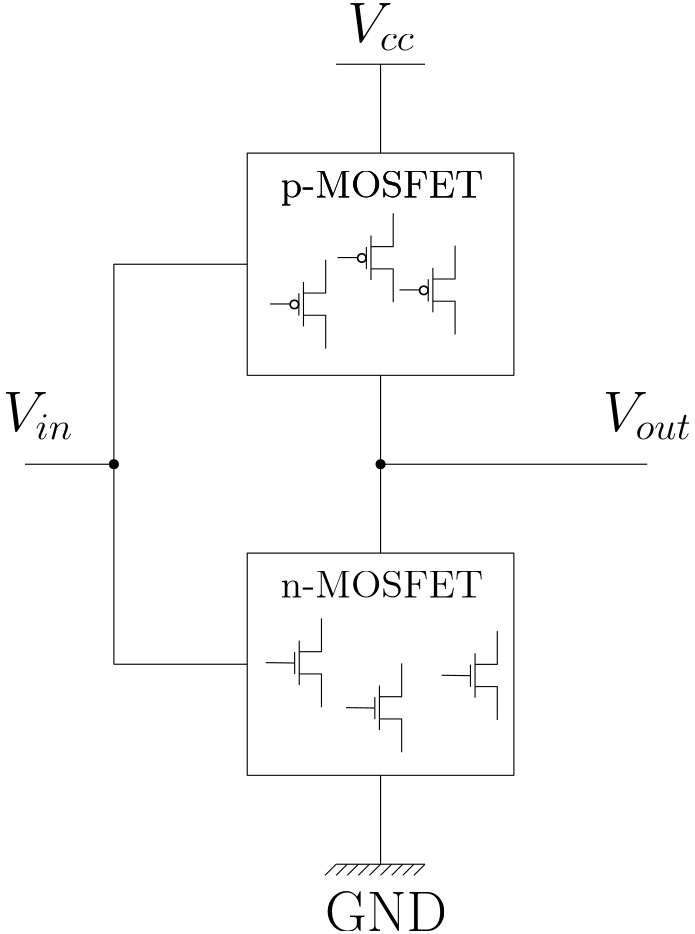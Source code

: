 <?xml version="1.0"?>
<!DOCTYPE ipe SYSTEM "ipe.dtd">
<ipe version="70107" creator="Ipe 7.1.8">
<info created="D:20150812110558" modified="D:20150812110558"/>
<ipestyle name="basic">
<symbol name="arrow/arc(spx)">
<path stroke="sym-stroke" fill="sym-stroke" pen="sym-pen">
0 0 m
-1 0.333 l
-1 -0.333 l
h
</path>
</symbol>
<symbol name="arrow/farc(spx)">
<path stroke="sym-stroke" fill="white" pen="sym-pen">
0 0 m
-1 0.333 l
-1 -0.333 l
h
</path>
</symbol>
<symbol name="arrow/ptarc(spx)">
<path stroke="sym-stroke" fill="sym-stroke" pen="sym-pen">
0 0 m
-1 0.333 l
-0.8 0 l
-1 -0.333 l
h
</path>
</symbol>
<symbol name="arrow/fptarc(spx)">
<path stroke="sym-stroke" fill="white" pen="sym-pen">
0 0 m
-1 0.333 l
-0.8 0 l
-1 -0.333 l
h
</path>
</symbol>
<symbol name="mark/circle(sx)" transformations="translations">
<path fill="sym-stroke">
0.6 0 0 0.6 0 0 e
0.4 0 0 0.4 0 0 e
</path>
</symbol>
<symbol name="mark/disk(sx)" transformations="translations">
<path fill="sym-stroke">
0.6 0 0 0.6 0 0 e
</path>
</symbol>
<symbol name="mark/fdisk(sfx)" transformations="translations">
<group>
<path fill="sym-fill">
0.5 0 0 0.5 0 0 e
</path>
<path fill="sym-stroke" fillrule="eofill">
0.6 0 0 0.6 0 0 e
0.4 0 0 0.4 0 0 e
</path>
</group>
</symbol>
<symbol name="mark/box(sx)" transformations="translations">
<path fill="sym-stroke" fillrule="eofill">
-0.6 -0.6 m
0.6 -0.6 l
0.6 0.6 l
-0.6 0.6 l
h
-0.4 -0.4 m
0.4 -0.4 l
0.4 0.4 l
-0.4 0.4 l
h
</path>
</symbol>
<symbol name="mark/square(sx)" transformations="translations">
<path fill="sym-stroke">
-0.6 -0.6 m
0.6 -0.6 l
0.6 0.6 l
-0.6 0.6 l
h
</path>
</symbol>
<symbol name="mark/fsquare(sfx)" transformations="translations">
<group>
<path fill="sym-fill">
-0.5 -0.5 m
0.5 -0.5 l
0.5 0.5 l
-0.5 0.5 l
h
</path>
<path fill="sym-stroke" fillrule="eofill">
-0.6 -0.6 m
0.6 -0.6 l
0.6 0.6 l
-0.6 0.6 l
h
-0.4 -0.4 m
0.4 -0.4 l
0.4 0.4 l
-0.4 0.4 l
h
</path>
</group>
</symbol>
<symbol name="mark/cross(sx)" transformations="translations">
<group>
<path fill="sym-stroke">
-0.43 -0.57 m
0.57 0.43 l
0.43 0.57 l
-0.57 -0.43 l
h
</path>
<path fill="sym-stroke">
-0.43 0.57 m
0.57 -0.43 l
0.43 -0.57 l
-0.57 0.43 l
h
</path>
</group>
</symbol>
<symbol name="arrow/fnormal(spx)">
<path stroke="sym-stroke" fill="white" pen="sym-pen">
0 0 m
-1 0.333 l
-1 -0.333 l
h
</path>
</symbol>
<symbol name="arrow/pointed(spx)">
<path stroke="sym-stroke" fill="sym-stroke" pen="sym-pen">
0 0 m
-1 0.333 l
-0.8 0 l
-1 -0.333 l
h
</path>
</symbol>
<symbol name="arrow/fpointed(spx)">
<path stroke="sym-stroke" fill="white" pen="sym-pen">
0 0 m
-1 0.333 l
-0.8 0 l
-1 -0.333 l
h
</path>
</symbol>
<symbol name="arrow/linear(spx)">
<path stroke="sym-stroke" pen="sym-pen">
-1 0.333 m
0 0 l
-1 -0.333 l
</path>
</symbol>
<symbol name="arrow/fdouble(spx)">
<path stroke="sym-stroke" fill="white" pen="sym-pen">
0 0 m
-1 0.333 l
-1 -0.333 l
h
-1 0 m
-2 0.333 l
-2 -0.333 l
h
</path>
</symbol>
<symbol name="arrow/double(spx)">
<path stroke="sym-stroke" fill="sym-stroke" pen="sym-pen">
0 0 m
-1 0.333 l
-1 -0.333 l
h
-1 0 m
-2 0.333 l
-2 -0.333 l
h
</path>
</symbol>
<pen name="heavier" value="0.8"/>
<pen name="fat" value="1.2"/>
<pen name="ultrafat" value="2"/>
<symbolsize name="large" value="5"/>
<symbolsize name="small" value="2"/>
<symbolsize name="tiny" value="1.1"/>
<arrowsize name="large" value="10"/>
<arrowsize name="small" value="5"/>
<arrowsize name="tiny" value="3"/>
<color name="red" value="1 0 0"/>
<color name="green" value="0 1 0"/>
<color name="blue" value="0 0 1"/>
<color name="yellow" value="1 1 0"/>
<color name="orange" value="1 0.647 0"/>
<color name="gold" value="1 0.843 0"/>
<color name="purple" value="0.627 0.125 0.941"/>
<color name="gray" value="0.745"/>
<color name="brown" value="0.647 0.165 0.165"/>
<color name="navy" value="0 0 0.502"/>
<color name="pink" value="1 0.753 0.796"/>
<color name="seagreen" value="0.18 0.545 0.341"/>
<color name="turquoise" value="0.251 0.878 0.816"/>
<color name="violet" value="0.933 0.51 0.933"/>
<color name="darkblue" value="0 0 0.545"/>
<color name="darkcyan" value="0 0.545 0.545"/>
<color name="darkgray" value="0.663"/>
<color name="darkgreen" value="0 0.392 0"/>
<color name="darkmagenta" value="0.545 0 0.545"/>
<color name="darkorange" value="1 0.549 0"/>
<color name="darkred" value="0.545 0 0"/>
<color name="lightblue" value="0.678 0.847 0.902"/>
<color name="lightcyan" value="0.878 1 1"/>
<color name="lightgray" value="0.827"/>
<color name="lightgreen" value="0.565 0.933 0.565"/>
<color name="lightyellow" value="1 1 0.878"/>
<dashstyle name="dashed" value="[4] 0"/>
<dashstyle name="dotted" value="[1 3] 0"/>
<dashstyle name="dash dotted" value="[4 2 1 2] 0"/>
<dashstyle name="dash dot dotted" value="[4 2 1 2 1 2] 0"/>
<textsize name="large" value="\large"/>
<textsize name="Large" value="\Large"/>
<textsize name="LARGE" value="\LARGE"/>
<textsize name="huge" value="\huge"/>
<textsize name="Huge" value="\Huge"/>
<textsize name="small" value="\small"/>
<textsize name="footnote" value="\footnotesize"/>
<textsize name="tiny" value="\tiny"/>
<textstyle name="center" begin="\begin{center}" end="\end{center}"/>
<textstyle name="itemize" begin="\begin{itemize}" end="\end{itemize}"/>
<textstyle name="item" begin="\begin{itemize}\item{}" end="\end{itemize}"/>
<gridsize name="4 pts" value="4"/>
<gridsize name="8 pts (~3 mm)" value="8"/>
<gridsize name="16 pts (~6 mm)" value="16"/>
<gridsize name="32 pts (~12 mm)" value="32"/>
<gridsize name="10 pts (~3.5 mm)" value="10"/>
<gridsize name="20 pts (~7 mm)" value="20"/>
<gridsize name="14 pts (~5 mm)" value="14"/>
<gridsize name="28 pts (~10 mm)" value="28"/>
<gridsize name="56 pts (~20 mm)" value="56"/>
<anglesize name="90 deg" value="90"/>
<anglesize name="60 deg" value="60"/>
<anglesize name="45 deg" value="45"/>
<anglesize name="30 deg" value="30"/>
<anglesize name="22.5 deg" value="22.5"/>
<tiling name="falling" angle="-60" step="4" width="1"/>
<tiling name="rising" angle="30" step="4" width="1"/>
</ipestyle>
<page>
<layer name="alpha"/>
<view layers="alpha" active="alpha"/>
<path layer="alpha" stroke="black">
256 768 m
288 768 l
</path>
<path stroke="black">
272 768 m
272 736 l
</path>
<path stroke="black">
224 736 m
224 656 l
320 656 l
320 736 l
h
</path>
<path matrix="1 0 0 1 0 -144" stroke="black">
224 736 m
224 656 l
320 656 l
320 736 l
h
</path>
<path stroke="black">
272 656 m
272 592 l
</path>
<path stroke="black">
272 512 m
272 480 l
</path>
<path stroke="black">
256 480 m
288 480 l
</path>
<path stroke="black">
264 480 m
260 476 l
</path>
<path stroke="black">
268 480 m
264 476 l
</path>
<path stroke="black">
272 480 m
268 476 l
</path>
<path stroke="black">
276 480 m
272 476 l
</path>
<path stroke="black">
280 480 m
276 476 l
</path>
<path stroke="black">
284 480 m
280 476 l
</path>
<path stroke="black">
288 480 m
284 476 l
</path>
<path stroke="black">
260 480 m
256 476 l
</path>
<path stroke="black">
256 480 m
252 476 l
</path>
<path stroke="black">
224 696 m
176 696 l
176 552 l
224 552 l
</path>
<path stroke="black">
176 624 m
144 624 l
</path>
<path stroke="black">
272 624 m
368 624 l
</path>
<use name="mark/disk(sx)" pos="272 624" size="normal" stroke="black"/>
<use name="mark/disk(sx)" pos="176 624" size="normal" stroke="black"/>
<text transformations="translations" pos="352 636" stroke="black" type="label" width="32.113" height="14.119" depth="3.1" valign="baseline" size="huge">$V_{out}$</text>
<text matrix="1 0 0 1 0 -4" transformations="translations" pos="260 780" stroke="black" type="label" width="24.384" height="14.119" depth="3.1" valign="baseline" size="huge">$V_{cc}$</text>
<text matrix="1 0 0 1 -8 -8" transformations="translations" pos="260 464" stroke="black" type="label" width="43.932" height="14.116" depth="0" valign="baseline" size="huge">GND</text>
<text transformations="translations" pos="136 636" stroke="black" type="label" width="25.47" height="14.119" depth="3.1" valign="baseline" size="huge">$V_{in}$</text>
<text matrix="1 0 0 1 4 -4" transformations="translations" pos="232 724" stroke="black" type="label" width="72.957" height="9.803" depth="2.79" valign="baseline" size="Large">p-MOSFET</text>
<text matrix="1 0 0 1 4 -148" transformations="translations" pos="232 724" stroke="black" type="label" width="72.957" height="9.803" depth="0" valign="baseline" size="Large">n-MOSFET</text>
<text matrix="1 0 0 1 4 -4" transformations="translations" pos="232 724" stroke="black" type="label" width="72.957" height="9.803" depth="2.79" valign="baseline" size="Large">p-MOSFET</text>
<path matrix="1 0 0 1 -139.75 -30.3804" stroke="black">
384 720 m
384 704 l
</path>
<path matrix="1 0 0 1 -137.41 -30.4611" stroke="black">
380 716 m
380 708 l
</path>
<path matrix="1 0 0 1 -139.75 -30.3804" stroke="black">
384 716 m
392 716 l
392 728 l
</path>
<path matrix="1 0 0 1 -139.75 -30.3804" stroke="black">
384 708 m
392 708 l
392 696 l
</path>
<use matrix="1 0 0 1 -135.028 -30.4767" name="mark/circle(sx)" pos="376 712" size="normal" stroke="black"/>
<path matrix="1 0 0 1 -139.75 -30.3804" stroke="black">
379.237 712.069 m
371.979 712.069 l
</path>
<path matrix="1 0 0 1 -93.1665 -25.317" stroke="black">
384 720 m
384 704 l
</path>
<path matrix="1 0 0 1 -90.8264 -25.3977" stroke="black">
380 716 m
380 708 l
</path>
<path matrix="1 0 0 1 -93.1665 -25.317" stroke="black">
384 716 m
392 716 l
392 728 l
</path>
<path matrix="1 0 0 1 -93.1665 -25.317" stroke="black">
384 708 m
392 708 l
392 696 l
</path>
<use matrix="1 0 0 1 -88.4452 -25.4133" name="mark/circle(sx)" pos="376 712" size="normal" stroke="black"/>
<path matrix="1 0 0 1 -93.1665 -25.317" stroke="black">
379.237 712.069 m
371.979 712.069 l
</path>
<path matrix="1 0 0 1 -141.27 -159.497" stroke="black">
384 720 m
384 704 l
</path>
<path matrix="1 0 0 1 -138.93 -159.578" stroke="black">
380 716 m
380 708 l
</path>
<path matrix="1 0 0 1 -141.27 -159.497" stroke="black">
384 716 m
392 716 l
392 728 l
</path>
<path matrix="1 0 0 1 -141.27 -159.497" stroke="black">
384 708 m
392 708 l
392 696 l
</path>
<path matrix="1 0 0 1 -181.27 -159.497" stroke="black">
422.24 711.94 m
411.979 712.069 l
</path>
<path matrix="1 0 0 1 -112.408 -175.7" stroke="black">
384 720 m
384 704 l
</path>
<path matrix="1 0 0 1 -110.068 -175.781" stroke="black">
380 716 m
380 708 l
</path>
<path matrix="1 0 0 1 -112.408 -175.7" stroke="black">
384 716 m
392 716 l
392 728 l
</path>
<path matrix="1 0 0 1 -112.408 -175.7" stroke="black">
384 708 m
392 708 l
392 696 l
</path>
<path matrix="1 0 0 1 -152.408 -175.7" stroke="black">
422.24 711.94 m
411.979 712.069 l
</path>
<path matrix="1 0 0 1 -77.9772 -164.054" stroke="black">
384 720 m
384 704 l
</path>
<path matrix="1 0 0 1 -75.6371 -164.135" stroke="black">
380 716 m
380 708 l
</path>
<path matrix="1 0 0 1 -77.9772 -164.054" stroke="black">
384 716 m
392 716 l
392 728 l
</path>
<path matrix="1 0 0 1 -77.9772 -164.054" stroke="black">
384 708 m
392 708 l
392 696 l
</path>
<path matrix="1 0 0 1 -117.977 -164.054" stroke="black">
422.24 711.94 m
411.979 712.069 l
</path>
<path matrix="1 0 0 1 -115.445 -13.6712" stroke="black">
384 720 m
384 704 l
</path>
<path matrix="1 0 0 1 -113.105 -13.7519" stroke="black">
380 716 m
380 708 l
</path>
<path matrix="1 0 0 1 -115.445 -13.6712" stroke="black">
384 716 m
392 716 l
392 728 l
</path>
<path matrix="1 0 0 1 -115.445 -13.6712" stroke="black">
384 708 m
392 708 l
392 696 l
</path>
<use matrix="1 0 0 1 -110.724 -13.7675" name="mark/circle(sx)" pos="376 712" size="normal" stroke="black"/>
<path matrix="1 0 0 1 -115.445 -13.6712" stroke="black">
379.237 712.069 m
371.979 712.069 l
</path>
</page>
</ipe>
